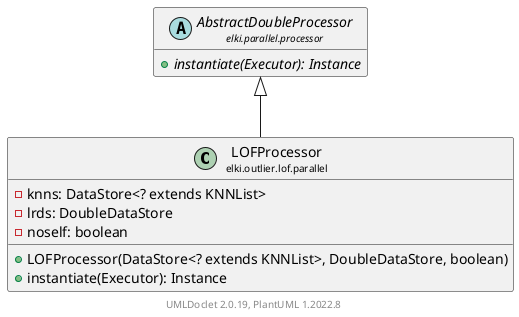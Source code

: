 @startuml
    remove .*\.(Instance|Par|Parameterizer|Factory)$
    set namespaceSeparator none
    hide empty fields
    hide empty methods

    class "<size:14>LOFProcessor\n<size:10>elki.outlier.lof.parallel" as elki.outlier.lof.parallel.LOFProcessor [[LOFProcessor.html]] {
        -knns: DataStore<? extends KNNList>
        -lrds: DoubleDataStore
        -noself: boolean
        +LOFProcessor(DataStore<? extends KNNList>, DoubleDataStore, boolean)
        +instantiate(Executor): Instance
    }

    abstract class "<size:14>AbstractDoubleProcessor\n<size:10>elki.parallel.processor" as elki.parallel.processor.AbstractDoubleProcessor [[../../../parallel/processor/AbstractDoubleProcessor.html]] {
        {abstract} +instantiate(Executor): Instance
    }
    class "<size:14>LOFProcessor.Instance\n<size:10>elki.outlier.lof.parallel" as elki.outlier.lof.parallel.LOFProcessor.Instance [[LOFProcessor.Instance.html]]

    elki.parallel.processor.AbstractDoubleProcessor <|-- elki.outlier.lof.parallel.LOFProcessor
    elki.outlier.lof.parallel.LOFProcessor +-- elki.outlier.lof.parallel.LOFProcessor.Instance

    center footer UMLDoclet 2.0.19, PlantUML 1.2022.8
@enduml
